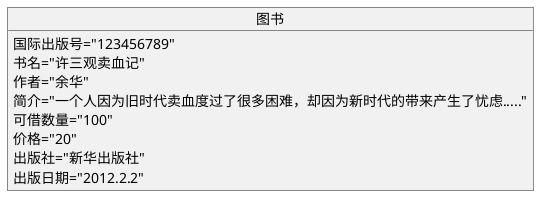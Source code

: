 @startuml
object 图书{
国际出版号="123456789"
书名="许三观卖血记"
作者="余华"
简介="一个人因为旧时代卖血度过了很多困难，却因为新时代的带来产生了忧虑....."
可借数量="100"
价格="20"
出版社="新华出版社"
出版日期="2012.2.2"
}

@enduml